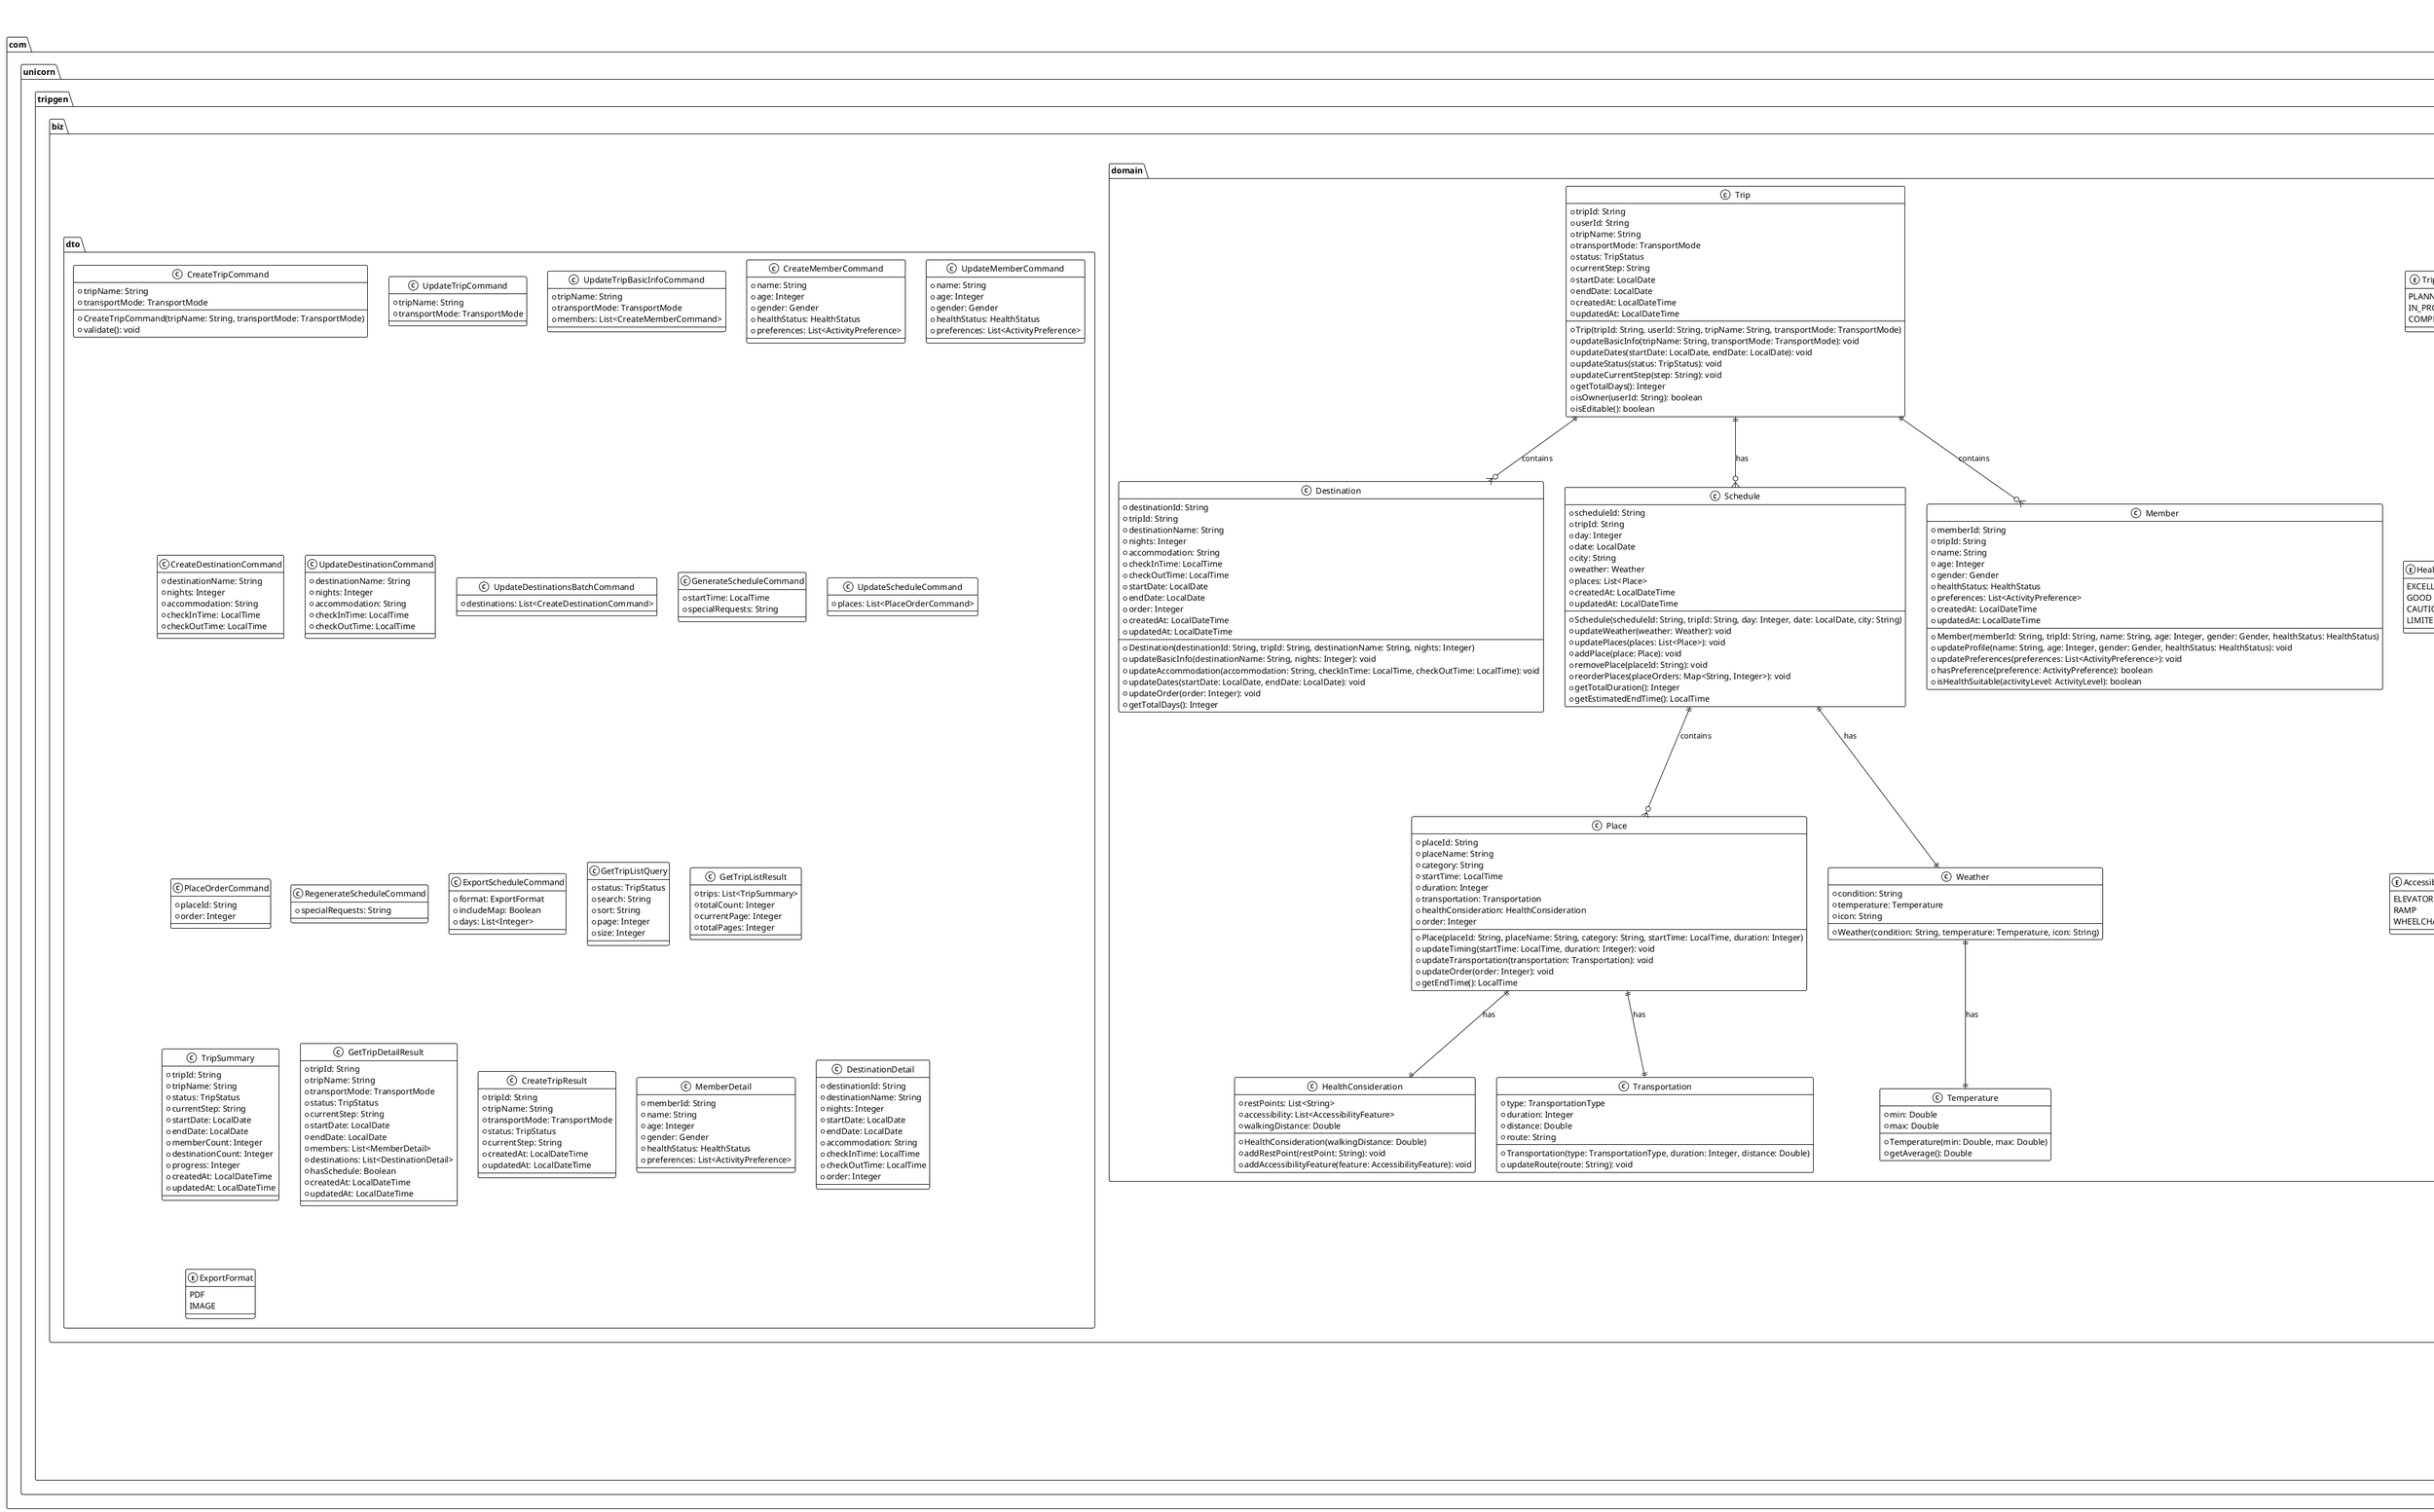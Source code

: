 @startuml
!theme mono

title Trip 서비스 클래스 설계 (Clean Architecture)

package "com.unicorn.tripgen.biz.usecase.in" {
    interface TripUseCase {
        +getTripList(request: GetTripListQuery): GetTripListResult
        +getTripDetail(tripId: String): GetTripDetailResult
        +createTrip(request: CreateTripCommand): CreateTripResult
        +updateTrip(tripId: String, request: UpdateTripCommand): UpdateTripResult
        +deleteTrip(tripId: String): void
        +updateTripBasicInfo(tripId: String, request: UpdateTripBasicInfoCommand): UpdateTripBasicInfoResult
    }

    interface MemberUseCase {
        +getTripMembers(tripId: String): List<GetMemberResult>
        +addTripMember(tripId: String, request: CreateMemberCommand): CreateMemberResult
        +updateTripMember(tripId: String, memberId: String, request: UpdateMemberCommand): UpdateMemberResult
        +deleteTripMember(tripId: String, memberId: String): void
    }

    interface DestinationUseCase {
        +getTripDestinations(tripId: String): List<GetDestinationResult>
        +addTripDestination(tripId: String, request: CreateDestinationCommand): CreateDestinationResult
        +updateTripDestination(tripId: String, destinationId: String, request: UpdateDestinationCommand): UpdateDestinationResult
        +deleteTripDestination(tripId: String, destinationId: String): void
        +updateDestinationsBatch(tripId: String, request: UpdateDestinationsBatchCommand): UpdateDestinationsBatchResult
    }

    interface ScheduleUseCase {
        +generateSchedule(tripId: String, request: GenerateScheduleCommand): GenerateScheduleResult
        +getGenerationStatus(tripId: String, requestId: String): GetGenerationStatusResult
        +getSchedules(tripId: String, day: Integer): GetSchedulesResult
        +updateDaySchedule(tripId: String, day: Integer, request: UpdateScheduleCommand): UpdateScheduleResult
        +regenerateDaySchedule(tripId: String, day: Integer, request: RegenerateScheduleCommand): GenerateScheduleResult
        +exportSchedule(tripId: String, request: ExportScheduleCommand): ExportScheduleResult
        +getSchedulePlaceRecommendations(tripId: String, placeId: String, day: Integer): GetPlaceRecommendationsResult
    }
}

package "com.unicorn.tripgen.biz.usecase.out" {
    interface TripRepository {
        +findById(tripId: String): Optional<Trip>
        +findByUserId(userId: String, filter: TripFilter): Page<Trip>
        +save(trip: Trip): Trip
        +delete(tripId: String): void
        +existsById(tripId: String): boolean
    }

    interface MemberRepository {
        +findByTripId(tripId: String): List<Member>
        +findByTripIdAndMemberId(tripId: String, memberId: String): Optional<Member>
        +save(member: Member): Member
        +saveAll(members: List<Member>): List<Member>
        +delete(tripId: String, memberId: String): void
        +deleteByTripId(tripId: String): void
    }

    interface DestinationRepository {
        +findByTripId(tripId: String): List<Destination>
        +findByTripIdAndDestinationId(tripId: String, destinationId: String): Optional<Destination>
        +save(destination: Destination): Destination
        +saveAll(destinations: List<Destination>): List<Destination>
        +delete(tripId: String, destinationId: String): void
        +deleteByTripId(tripId: String): void
    }

    interface ScheduleRepository {
        +findByTripId(tripId: String): List<Schedule>
        +findByTripIdAndDay(tripId: String, day: Integer): Optional<Schedule>
        +save(schedule: Schedule): Schedule
        +saveAll(schedules: List<Schedule>): List<Schedule>
        +delete(tripId: String): void
        +existsByTripId(tripId: String): boolean
    }

    interface AIService {
        +generateSchedule(request: AIScheduleGenerationRequest): AIScheduleGenerationResponse
        +getGenerationStatus(requestId: String): AIGenerationStatusResponse
        +regenerateSchedule(request: AIScheduleRegenerationRequest): AIScheduleGenerationResponse
        +getPlaceRecommendations(request: AIPlaceRecommendationRequest): AIPlaceRecommendationResponse
    }

    interface ExportService {
        +exportToPdf(request: ExportRequest): byte[]
        +exportToImage(request: ExportRequest): byte[]
    }

    interface UserContextService {
        +getCurrentUserId(): String
        +validateTripAccess(tripId: String, userId: String): boolean
    }

    interface CacheService {
        +get(key: String): Optional<Object>
        +put(key: String, value: Object, ttl: Duration): void
        +evict(key: String): void
        +evictByPattern(pattern: String): void
    }

    interface EventPublisher {
        +publishTripCreated(event: TripCreatedEvent): void
        +publishTripUpdated(event: TripUpdatedEvent): void
        +publishTripDeleted(event: TripDeletedEvent): void
        +publishScheduleGenerated(event: ScheduleGeneratedEvent): void
    }
}

package "com.unicorn.tripgen.biz.service" {
    class TripService {
        -tripRepository: TripRepository
        -memberRepository: MemberRepository
        -destinationRepository: DestinationRepository
        -scheduleRepository: ScheduleRepository
        -userContextService: UserContextService
        -cacheService: CacheService
        -eventPublisher: EventPublisher
        +getTripList(request: GetTripListQuery): GetTripListResult
        +getTripDetail(tripId: String): GetTripDetailResult 
        +createTrip(request: CreateTripCommand): CreateTripResult
        +updateTrip(tripId: String, request: UpdateTripCommand): UpdateTripResult
        +deleteTrip(tripId: String): void
        +updateTripBasicInfo(tripId: String, request: UpdateTripBasicInfoCommand): UpdateTripBasicInfoResult
        -validateTripAccess(tripId: String): void
        -calculateTripProgress(trip: Trip): Integer
        -buildTripSummary(trip: Trip): TripSummary
    }

    class MemberService {
        -memberRepository: MemberRepository
        -tripRepository: TripRepository
        -userContextService: UserContextService
        -eventPublisher: EventPublisher
        +getTripMembers(tripId: String): List<GetMemberResult>
        +addTripMember(tripId: String, request: CreateMemberCommand): CreateMemberResult
        +updateTripMember(tripId: String, memberId: String, request: UpdateMemberCommand): UpdateMemberResult
        +deleteTripMember(tripId: String, memberId: String): void
        -validateTripExists(tripId: String): void
        -validateMemberLimit(tripId: String): void
        -generateMemberId(): String
    }

    class DestinationService {
        -destinationRepository: DestinationRepository
        -tripRepository: TripRepository
        -scheduleRepository: ScheduleRepository
        -userContextService: UserContextService
        -eventPublisher: EventPublisher
        +getTripDestinations(tripId: String): List<GetDestinationResult>
        +addTripDestination(tripId: String, request: CreateDestinationCommand): CreateDestinationResult
        +updateTripDestination(tripId: String, destinationId: String, request: UpdateDestinationCommand): UpdateDestinationResult
        +deleteTripDestination(tripId: String, destinationId: String): void
        +updateDestinationsBatch(tripId: String, request: UpdateDestinationsBatchCommand): UpdateDestinationsBatchResult
        -validateTripExists(tripId: String): void
        -calculateTripDates(destinations: List<Destination>): TripDateRange
        -updateTripDates(tripId: String, dateRange: TripDateRange): void
        -generateDestinationId(): String
        -invalidateScheduleCache(tripId: String): void
    }

    class ScheduleService {
        -scheduleRepository: ScheduleRepository
        -tripRepository: TripRepository
        -destinationRepository: DestinationRepository
        -memberRepository: MemberRepository  
        -aiService: AIService
        -exportService: ExportService
        -userContextService: UserContextService
        -cacheService: CacheService
        -eventPublisher: EventPublisher
        +generateSchedule(tripId: String, request: GenerateScheduleCommand): GenerateScheduleResult
        +getGenerationStatus(tripId: String, requestId: String): GetGenerationStatusResult
        +getSchedules(tripId: String, day: Integer): GetSchedulesResult
        +updateDaySchedule(tripId: String, day: Integer, request: UpdateScheduleCommand): UpdateScheduleResult
        +regenerateDaySchedule(tripId: String, day: Integer, request: RegenerateScheduleCommand): GenerateScheduleResult
        +exportSchedule(tripId: String, request: ExportScheduleCommand): ExportScheduleResult
        +getSchedulePlaceRecommendations(tripId: String, placeId: String, day: Integer): GetPlaceRecommendationsResult
        -validateTripReadyForSchedule(tripId: String): void
        -buildAIGenerationContext(trip: Trip, members: List<Member>, destinations: List<Destination>): AIGenerationContext
        -validateScheduleExists(tripId: String): void
        -getCachedPlaceRecommendations(tripId: String, placeId: String): Optional<PlaceRecommendations>
        -cacheSchedules(tripId: String, schedules: List<Schedule>): void
    }
}

package "com.unicorn.tripgen.biz.domain" {
    class Trip {
        +tripId: String
        +userId: String
        +tripName: String
        +transportMode: TransportMode
        +status: TripStatus
        +currentStep: String
        +startDate: LocalDate
        +endDate: LocalDate
        +createdAt: LocalDateTime
        +updatedAt: LocalDateTime
        +Trip(tripId: String, userId: String, tripName: String, transportMode: TransportMode)
        +updateBasicInfo(tripName: String, transportMode: TransportMode): void
        +updateDates(startDate: LocalDate, endDate: LocalDate): void
        +updateStatus(status: TripStatus): void
        +updateCurrentStep(step: String): void
        +getTotalDays(): Integer
        +isOwner(userId: String): boolean
        +isEditable(): boolean
    }

    class Member {
        +memberId: String
        +tripId: String
        +name: String
        +age: Integer
        +gender: Gender
        +healthStatus: HealthStatus
        +preferences: List<ActivityPreference>
        +createdAt: LocalDateTime
        +updatedAt: LocalDateTime
        +Member(memberId: String, tripId: String, name: String, age: Integer, gender: Gender, healthStatus: HealthStatus)
        +updateProfile(name: String, age: Integer, gender: Gender, healthStatus: HealthStatus): void
        +updatePreferences(preferences: List<ActivityPreference>): void
        +hasPreference(preference: ActivityPreference): boolean
        +isHealthSuitable(activityLevel: ActivityLevel): boolean
    }

    class Destination {
        +destinationId: String
        +tripId: String
        +destinationName: String
        +nights: Integer
        +accommodation: String
        +checkInTime: LocalTime
        +checkOutTime: LocalTime
        +startDate: LocalDate
        +endDate: LocalDate
        +order: Integer
        +createdAt: LocalDateTime
        +updatedAt: LocalDateTime
        +Destination(destinationId: String, tripId: String, destinationName: String, nights: Integer)
        +updateBasicInfo(destinationName: String, nights: Integer): void
        +updateAccommodation(accommodation: String, checkInTime: LocalTime, checkOutTime: LocalTime): void
        +updateDates(startDate: LocalDate, endDate: LocalDate): void
        +updateOrder(order: Integer): void
        +getTotalDays(): Integer
    }

    class Schedule {
        +scheduleId: String
        +tripId: String
        +day: Integer
        +date: LocalDate
        +city: String
        +weather: Weather
        +places: List<Place>
        +createdAt: LocalDateTime
        +updatedAt: LocalDateTime
        +Schedule(scheduleId: String, tripId: String, day: Integer, date: LocalDate, city: String)
        +updateWeather(weather: Weather): void
        +updatePlaces(places: List<Place>): void
        +addPlace(place: Place): void
        +removePlace(placeId: String): void
        +reorderPlaces(placeOrders: Map<String, Integer>): void
        +getTotalDuration(): Integer
        +getEstimatedEndTime(): LocalTime
    }

    class Place {
        +placeId: String
        +placeName: String
        +category: String
        +startTime: LocalTime
        +duration: Integer
        +transportation: Transportation
        +healthConsideration: HealthConsideration
        +order: Integer
        +Place(placeId: String, placeName: String, category: String, startTime: LocalTime, duration: Integer)
        +updateTiming(startTime: LocalTime, duration: Integer): void
        +updateTransportation(transportation: Transportation): void
        +updateOrder(order: Integer): void
        +getEndTime(): LocalTime
    }

    class Weather {
        +condition: String
        +temperature: Temperature
        +icon: String
        +Weather(condition: String, temperature: Temperature, icon: String)
    }

    class Temperature {
        +min: Double
        +max: Double
        +Temperature(min: Double, max: Double)
        +getAverage(): Double
    }

    class Transportation {
        +type: TransportationType
        +duration: Integer
        +distance: Double
        +route: String
        +Transportation(type: TransportationType, duration: Integer, distance: Double)
        +updateRoute(route: String): void
    }

    class HealthConsideration {
        +restPoints: List<String>
        +accessibility: List<AccessibilityFeature>
        +walkingDistance: Double
        +HealthConsideration(walkingDistance: Double)
        +addRestPoint(restPoint: String): void
        +addAccessibilityFeature(feature: AccessibilityFeature): void
    }

    enum TripStatus {
        PLANNING
        IN_PROGRESS
        COMPLETED
    }

    enum TransportMode {
        PUBLIC
        CAR
    }

    enum Gender {
        MALE
        FEMALE
    }

    enum HealthStatus {
        EXCELLENT
        GOOD
        CAUTION
        LIMITED
    }

    enum ActivityPreference {
        SIGHTSEEING
        SHOPPING
        CULTURE
        NATURE
        SPORTS
        REST
    }

    enum TransportationType {
        WALK
        CAR
        PUBLIC
    }

    enum AccessibilityFeature {
        ELEVATOR
        RAMP
        WHEELCHAIR
    }
}

package "com.unicorn.tripgen.biz.dto" {
    ' Command DTOs
    class CreateTripCommand {
        +tripName: String
        +transportMode: TransportMode
        +CreateTripCommand(tripName: String, transportMode: TransportMode)
        +validate(): void
    }

    class UpdateTripCommand {
        +tripName: String
        +transportMode: TransportMode
    }

    class UpdateTripBasicInfoCommand {
        +tripName: String
        +transportMode: TransportMode
        +members: List<CreateMemberCommand>
    }

    class CreateMemberCommand {
        +name: String
        +age: Integer
        +gender: Gender
        +healthStatus: HealthStatus
        +preferences: List<ActivityPreference>
    }

    class UpdateMemberCommand {
        +name: String
        +age: Integer
        +gender: Gender
        +healthStatus: HealthStatus
        +preferences: List<ActivityPreference>
    }

    class CreateDestinationCommand {
        +destinationName: String
        +nights: Integer
        +accommodation: String
        +checkInTime: LocalTime
        +checkOutTime: LocalTime
    }

    class UpdateDestinationCommand {
        +destinationName: String
        +nights: Integer
        +accommodation: String
        +checkInTime: LocalTime
        +checkOutTime: LocalTime
    }

    class UpdateDestinationsBatchCommand {
        +destinations: List<CreateDestinationCommand>
    }

    class GenerateScheduleCommand {
        +startTime: LocalTime
        +specialRequests: String
    }

    class UpdateScheduleCommand {
        +places: List<PlaceOrderCommand>
    }

    class PlaceOrderCommand {
        +placeId: String
        +order: Integer
    }

    class RegenerateScheduleCommand {
        +specialRequests: String
    }

    class ExportScheduleCommand {
        +format: ExportFormat
        +includeMap: Boolean
        +days: List<Integer>
    }

    ' Query DTOs
    class GetTripListQuery {
        +status: TripStatus
        +search: String
        +sort: String
        +page: Integer
        +size: Integer
    }

    ' Result DTOs
    class GetTripListResult {
        +trips: List<TripSummary>
        +totalCount: Integer
        +currentPage: Integer
        +totalPages: Integer
    }

    class TripSummary {
        +tripId: String
        +tripName: String
        +status: TripStatus
        +currentStep: String
        +startDate: LocalDate
        +endDate: LocalDate
        +memberCount: Integer
        +destinationCount: Integer
        +progress: Integer
        +createdAt: LocalDateTime
        +updatedAt: LocalDateTime
    }

    class GetTripDetailResult {
        +tripId: String
        +tripName: String
        +transportMode: TransportMode
        +status: TripStatus
        +currentStep: String
        +startDate: LocalDate
        +endDate: LocalDate
        +members: List<MemberDetail>
        +destinations: List<DestinationDetail>
        +hasSchedule: Boolean
        +createdAt: LocalDateTime
        +updatedAt: LocalDateTime
    }

    class CreateTripResult {
        +tripId: String
        +tripName: String
        +transportMode: TransportMode
        +status: TripStatus
        +currentStep: String
        +createdAt: LocalDateTime
        +updatedAt: LocalDateTime
    }

    class MemberDetail {
        +memberId: String
        +name: String
        +age: Integer
        +gender: Gender
        +healthStatus: HealthStatus
        +preferences: List<ActivityPreference>
    }

    class DestinationDetail {
        +destinationId: String
        +destinationName: String
        +nights: Integer
        +startDate: LocalDate
        +endDate: LocalDate
        +accommodation: String
        +checkInTime: LocalTime
        +checkOutTime: LocalTime
        +order: Integer
    }

    enum ExportFormat {
        PDF
        IMAGE
    }
}

package "com.unicorn.tripgen.infra.controller" {
    class TripController {
        -tripUseCase: TripUseCase
        +getTripList(status: String, search: String, sort: String, page: Integer, size: Integer): ResponseEntity<ApiResponse<GetTripListResult>>
        +getTripDetail(tripId: String): ResponseEntity<ApiResponse<GetTripDetailResult>>
        +createTrip(request: CreateTripRequest): ResponseEntity<ApiResponse<CreateTripResult>>
        +updateTrip(tripId: String, request: UpdateTripRequest): ResponseEntity<ApiResponse<UpdateTripResult>>
        +deleteTrip(tripId: String): ResponseEntity<ApiResponse<Void>>
        +updateTripBasicInfo(tripId: String, request: UpdateTripBasicInfoRequest): ResponseEntity<ApiResponse<UpdateTripBasicInfoResult>>
    }

    class MemberController {
        -memberUseCase: MemberUseCase
        +getTripMembers(tripId: String): ResponseEntity<ApiResponse<List<GetMemberResult>>>
        +addTripMember(tripId: String, request: CreateMemberRequest): ResponseEntity<ApiResponse<CreateMemberResult>>
        +updateTripMember(tripId: String, memberId: String, request: UpdateMemberRequest): ResponseEntity<ApiResponse<UpdateMemberResult>>
        +deleteTripMember(tripId: String, memberId: String): ResponseEntity<ApiResponse<Void>>
    }

    class DestinationController {
        -destinationUseCase: DestinationUseCase
        +getTripDestinations(tripId: String): ResponseEntity<ApiResponse<List<GetDestinationResult>>>
        +addTripDestination(tripId: String, request: CreateDestinationRequest): ResponseEntity<ApiResponse<CreateDestinationResult>>
        +updateTripDestination(tripId: String, destinationId: String, request: UpdateDestinationRequest): ResponseEntity<ApiResponse<UpdateDestinationResult>>
        +deleteTripDestination(tripId: String, destinationId: String): ResponseEntity<ApiResponse<Void>>
        +updateDestinationsBatch(tripId: String, request: UpdateDestinationsBatchRequest): ResponseEntity<ApiResponse<UpdateDestinationsBatchResult>>
    }

    class ScheduleController {
        -scheduleUseCase: ScheduleUseCase
        +generateSchedule(tripId: String, request: GenerateScheduleRequest): ResponseEntity<ApiResponse<GenerateScheduleResult>>
        +getGenerationStatus(tripId: String, requestId: String): ResponseEntity<ApiResponse<GetGenerationStatusResult>>
        +getSchedules(tripId: String, day: Integer): ResponseEntity<ApiResponse<GetSchedulesResult>>
        +updateDaySchedule(tripId: String, day: Integer, request: UpdateScheduleRequest): ResponseEntity<ApiResponse<UpdateScheduleResult>>
        +regenerateDaySchedule(tripId: String, day: Integer, request: RegenerateScheduleRequest): ResponseEntity<ApiResponse<GenerateScheduleResult>>
        +exportSchedule(tripId: String, request: ExportScheduleRequest): ResponseEntity<byte[]>
        +getSchedulePlaceRecommendations(tripId: String, placeId: String, day: Integer): ResponseEntity<ApiResponse<GetPlaceRecommendationsResult>>
    }
}

package "com.unicorn.tripgen.infra.dto" {
    class CreateTripRequest {
        +tripName: String
        +transportMode: String
        +toCommand(): CreateTripCommand
    }

    class UpdateTripRequest {
        +tripName: String
        +transportMode: String
        +toCommand(): UpdateTripCommand
    }

    class UpdateTripBasicInfoRequest {
        +tripName: String
        +transportMode: String
        +members: List<CreateMemberRequest>
        +toCommand(): UpdateTripBasicInfoCommand
    }

    class CreateMemberRequest {
        +name: String
        +age: Integer
        +gender: String
        +healthStatus: String
        +preferences: List<String>
        +toCommand(): CreateMemberCommand
    }

    class UpdateMemberRequest {
        +name: String
        +age: Integer
        +gender: String  
        +healthStatus: String
        +preferences: List<String>
        +toCommand(): UpdateMemberCommand
    }

    class CreateDestinationRequest {
        +destinationName: String
        +nights: Integer
        +accommodation: String
        +checkInTime: String
        +checkOutTime: String
        +toCommand(): CreateDestinationCommand
    }

    class UpdateDestinationRequest {
        +destinationName: String
        +nights: Integer
        +accommodation: String
        +checkInTime: String
        +checkOutTime: String
        +toCommand(): UpdateDestinationCommand
    }

    class UpdateDestinationsBatchRequest {
        +destinations: List<CreateDestinationRequest>
        +toCommand(): UpdateDestinationsBatchCommand
    }

    class GenerateScheduleRequest {
        +startTime: String
        +specialRequests: String
        +toCommand(): GenerateScheduleCommand
    }

    class UpdateScheduleRequest {
        +places: List<PlaceOrderRequest>
        +toCommand(): UpdateScheduleCommand
    }

    class PlaceOrderRequest {
        +placeId: String
        +order: Integer
    }

    class RegenerateScheduleRequest {
        +specialRequests: String
        +toCommand(): RegenerateScheduleCommand
    }

    class ExportScheduleRequest {
        +format: String
        +includeMap: Boolean
        +days: List<Integer>
        +toCommand(): ExportScheduleCommand
    }
}

package "com.unicorn.tripgen.infra.gateway.repository" {
    class JpaTripRepository {
        -tripJpaRepository: TripJpaRepository
        -memberJpaRepository: MemberJpaRepository
        -destinationJpaRepository: DestinationJpaRepository
        +findById(tripId: String): Optional<Trip>
        +findByUserId(userId: String, filter: TripFilter): Page<Trip>
        +save(trip: Trip): Trip
        +delete(tripId: String): void
        +existsById(tripId: String): boolean
        -toEntity(trip: Trip): TripEntity
        -toDomain(entity: TripEntity): Trip
    }

    class JpaMemberRepository {
        -memberJpaRepository: MemberJpaRepository
        +findByTripId(tripId: String): List<Member>
        +findByTripIdAndMemberId(tripId: String, memberId: String): Optional<Member>
        +save(member: Member): Member
        +saveAll(members: List<Member>): List<Member>
        +delete(tripId: String, memberId: String): void
        +deleteByTripId(tripId: String): void
        -toEntity(member: Member): MemberEntity
        -toDomain(entity: MemberEntity): Member
    }

    class JpaDestinationRepository {
        -destinationJpaRepository: DestinationJpaRepository
        +findByTripId(tripId: String): List<Destination>
        +findByTripIdAndDestinationId(tripId: String, destinationId: String): Optional<Destination>
        +save(destination: Destination): Destination
        +saveAll(destinations: List<Destination>): List<Destination>
        +delete(tripId: String, destinationId: String): void
        +deleteByTripId(tripId: String): void
        -toEntity(destination: Destination): DestinationEntity
        -toDomain(entity: DestinationEntity): Destination
    }

    class JpaScheduleRepository {
        -scheduleJpaRepository: ScheduleJpaRepository
        +findByTripId(tripId: String): List<Schedule>
        +findByTripIdAndDay(tripId: String, day: Integer): Optional<Schedule>
        +save(schedule: Schedule): Schedule
        +saveAll(schedules: List<Schedule>): List<Schedule>
        +delete(tripId: String): void
        +existsByTripId(tripId: String): boolean
        -toEntity(schedule: Schedule): ScheduleEntity
        -toDomain(entity: ScheduleEntity): Schedule
    }
}

package "com.unicorn.tripgen.infra.gateway.entity" {
    class TripEntity {
        +id: Long
        +tripId: String
        +userId: String
        +tripName: String
        +transportMode: String
        +status: String
        +currentStep: String
        +startDate: LocalDate
        +endDate: LocalDate
        +createdAt: LocalDateTime
        +updatedAt: LocalDateTime
    }

    class MemberEntity {
        +id: Long
        +memberId: String
        +tripId: String
        +name: String
        +age: Integer
        +gender: String
        +healthStatus: String
        +preferences: String
        +createdAt: LocalDateTime
        +updatedAt: LocalDateTime
    }

    class DestinationEntity {
        +id: Long
        +destinationId: String
        +tripId: String
        +destinationName: String
        +nights: Integer
        +accommodation: String
        +checkInTime: LocalTime
        +checkOutTime: LocalTime
        +startDate: LocalDate
        +endDate: LocalDate
        +order: Integer
        +createdAt: LocalDateTime
        +updatedAt: LocalDateTime
    }

    class ScheduleEntity {
        +id: Long
        +scheduleId: String
        +tripId: String
        +day: Integer
        +date: LocalDate
        +city: String
        +weatherData: String
        +placesData: String
        +createdAt: LocalDateTime
        +updatedAt: LocalDateTime
    }
}

package "com.unicorn.tripgen.infra.gateway" {
    class RestAIService {
        -restTemplate: RestTemplate
        -aiServiceUrl: String
        -cacheService: CacheService
        +generateSchedule(request: AIScheduleGenerationRequest): AIScheduleGenerationResponse
        +getGenerationStatus(requestId: String): AIGenerationStatusResponse
        +regenerateSchedule(request: AIScheduleRegenerationRequest): AIScheduleGenerationResponse
        +getPlaceRecommendations(request: AIPlaceRecommendationRequest): AIPlaceRecommendationResponse
        -buildHttpHeaders(): HttpHeaders
        -handleApiException(ex: Exception): void
    }

    class PdfExportService {
        -pdfGenerator: PdfGenerator
        +exportToPdf(request: ExportRequest): byte[]
        -generateTripPdf(schedules: List<Schedule>, includeMap: Boolean): byte[]
    }

    class ImageExportService {
        -imageGenerator: ImageGenerator
        +exportToImage(request: ExportRequest): byte[]
        -generateTripImage(schedules: List<Schedule>, includeMap: Boolean): byte[]
    }

    class SecurityContextUserService {
        -jwtTokenProvider: JwtTokenProvider
        +getCurrentUserId(): String
        +validateTripAccess(tripId: String, userId: String): boolean
        -extractUserFromToken(): User
    }

    class RedisCacheService {
        -redisTemplate: RedisTemplate
        +get(key: String): Optional<Object>
        +put(key: String, value: Object, ttl: Duration): void
        +evict(key: String): void
        +evictByPattern(pattern: String): void
        -buildCacheKey(prefix: String, key: String): String
    }

    class ApplicationEventPublisher {
        -eventPublisher: org.springframework.context.ApplicationEventPublisher
        +publishTripCreated(event: TripCreatedEvent): void
        +publishTripUpdated(event: TripUpdatedEvent): void
        +publishTripDeleted(event: TripDeletedEvent): void
        +publishScheduleGenerated(event: ScheduleGeneratedEvent): void
    }
}

package "com.unicorn.tripgen.infra.config" {
    class TripServiceConfig {
        +tripUseCase(): TripUseCase
        +memberUseCase(): MemberUseCase
        +destinationUseCase(): DestinationUseCase
        +scheduleUseCase(): ScheduleUseCase
        +restTemplate(): RestTemplate
        +pdfGenerator(): PdfGenerator
        +imageGenerator(): ImageGenerator
    }
}

' Use Case Implementations
TripUseCase <|.. TripService
MemberUseCase <|.. MemberService
DestinationUseCase <|.. DestinationService
ScheduleUseCase <|.. ScheduleService

' Repository Implementations
TripRepository <|.. JpaTripRepository
MemberRepository <|.. JpaMemberRepository
DestinationRepository <|.. JpaDestinationRepository
ScheduleRepository <|.. JpaScheduleRepository

' Service Implementations
AIService <|.. RestAIService
ExportService <|.. PdfExportService
ExportService <|.. ImageExportService
UserContextService <|.. SecurityContextUserService
CacheService <|.. RedisCacheService
EventPublisher <|.. ApplicationEventPublisher

' Domain Relationships
Trip ||--o{ Member : "contains"
Trip ||--o{ Destination : "contains"
Trip ||--o{ Schedule : "has"
Schedule ||--o{ Place : "contains"
Place ||--|| Transportation : "has"
Place ||--|| HealthConsideration : "has"
Schedule ||--|| Weather : "has"
Weather ||--|| Temperature : "has"

' Service Dependencies
TripService --> TripRepository
TripService --> MemberRepository
TripService --> DestinationRepository
TripService --> ScheduleRepository
TripService --> UserContextService
TripService --> CacheService
TripService --> EventPublisher

MemberService --> MemberRepository
MemberService --> TripRepository
MemberService --> UserContextService
MemberService --> EventPublisher

DestinationService --> DestinationRepository
DestinationService --> TripRepository
DestinationService --> ScheduleRepository
DestinationService --> UserContextService
DestinationService --> EventPublisher

ScheduleService --> ScheduleRepository
ScheduleService --> TripRepository
ScheduleService --> DestinationRepository
ScheduleService --> MemberRepository
ScheduleService --> AIService
ScheduleService --> ExportService
ScheduleService --> UserContextService
ScheduleService --> CacheService
ScheduleService --> EventPublisher

' Controller Dependencies
TripController --> TripUseCase
MemberController --> MemberUseCase
DestinationController --> DestinationUseCase
ScheduleController --> ScheduleUseCase

' Entity Relationships
TripEntity ||--o{ MemberEntity : "trip_id"
TripEntity ||--o{ DestinationEntity : "trip_id"
TripEntity ||--o{ ScheduleEntity : "trip_id"

@enduml